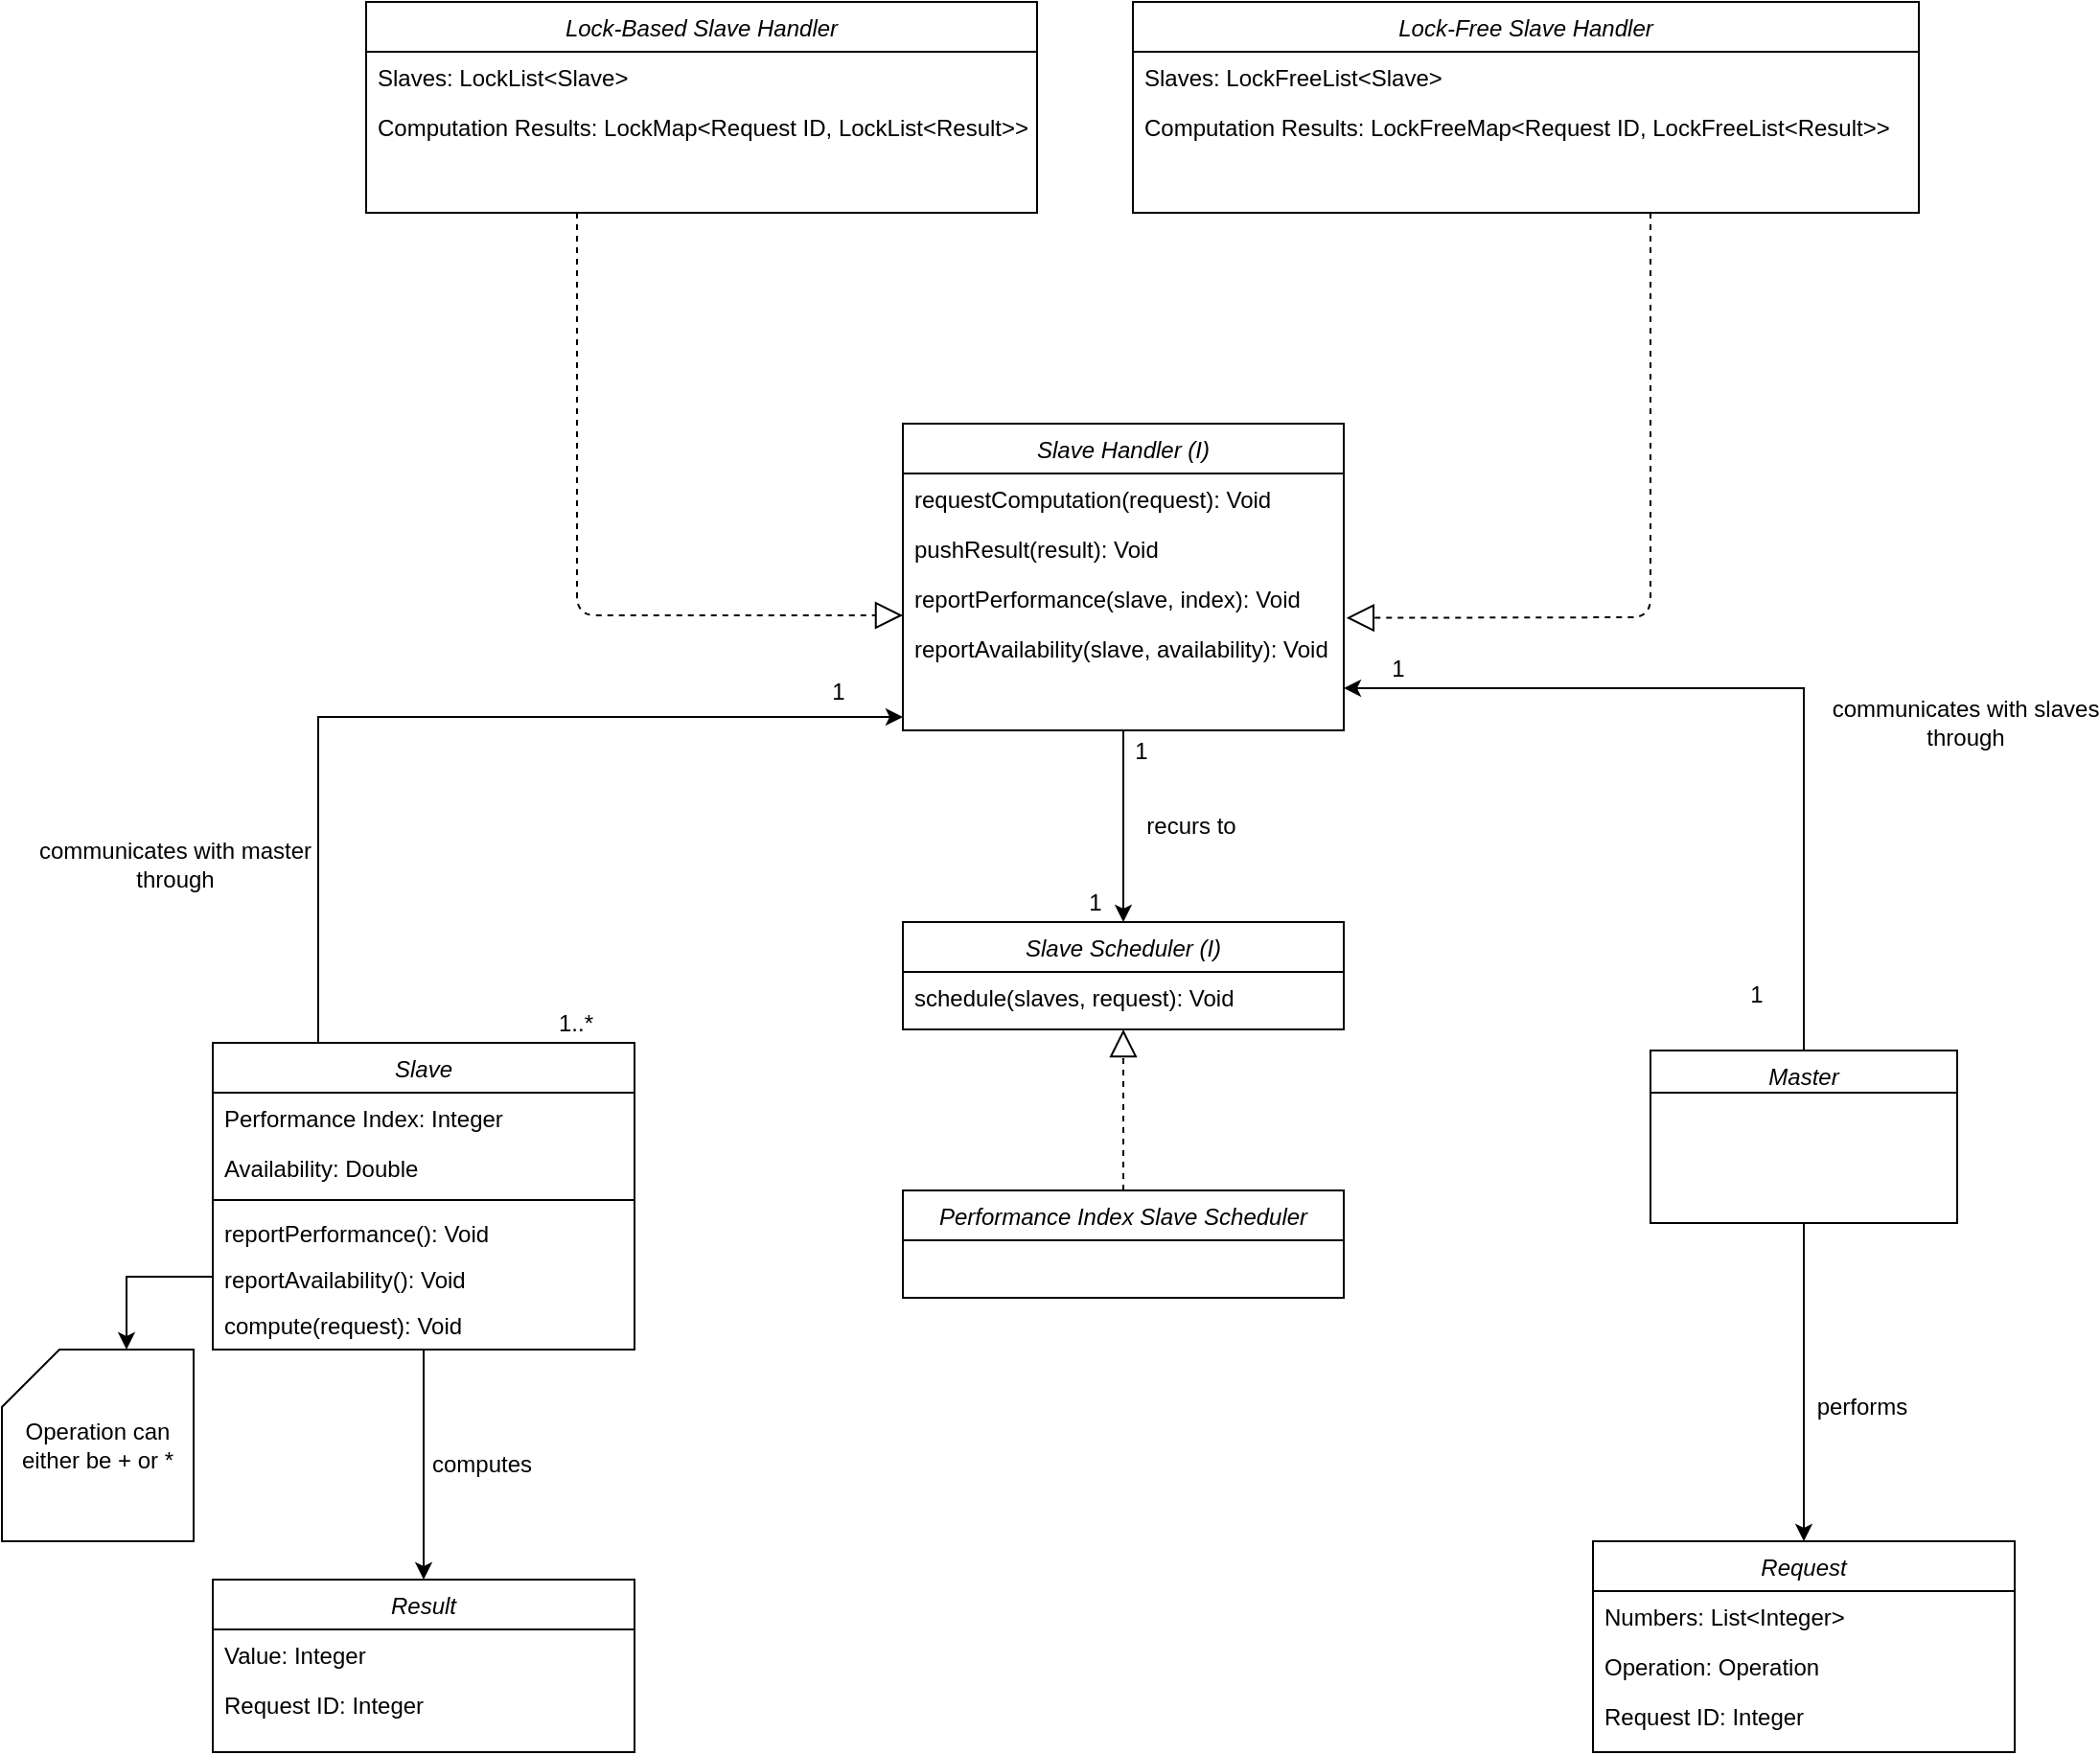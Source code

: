 <mxfile version="12.9.9" type="device"><diagram id="C5RBs43oDa-KdzZeNtuy" name="Page-1"><mxGraphModel dx="2249" dy="1970" grid="1" gridSize="10" guides="1" tooltips="1" connect="1" arrows="0" fold="1" page="1" pageScale="1" pageWidth="827" pageHeight="1169" math="0" shadow="0"><root><mxCell id="WIyWlLk6GJQsqaUBKTNV-0"/><mxCell id="WIyWlLk6GJQsqaUBKTNV-1" parent="WIyWlLk6GJQsqaUBKTNV-0"/><mxCell id="b_1PZi4zp_gCahxDwsNA-39" style="edgeStyle=orthogonalEdgeStyle;rounded=0;orthogonalLoop=1;jettySize=auto;html=1;exitX=0.25;exitY=0;exitDx=0;exitDy=0;" parent="WIyWlLk6GJQsqaUBKTNV-1" source="xIE_45G_muQtHoD5IcoT-0" edge="1"><mxGeometry relative="1" as="geometry"><mxPoint x="290" y="-307" as="targetPoint"/><Array as="points"><mxPoint x="-15" y="-307"/></Array></mxGeometry></mxCell><mxCell id="b_1PZi4zp_gCahxDwsNA-40" value="1" style="text;html=1;align=center;verticalAlign=middle;resizable=0;points=[];" parent="b_1PZi4zp_gCahxDwsNA-39" vertex="1" connectable="0"><mxGeometry x="0.81" y="-2" relative="1" as="geometry"><mxPoint x="11" y="-15" as="offset"/></mxGeometry></mxCell><mxCell id="b_1PZi4zp_gCahxDwsNA-41" value="1..*" style="text;html=1;align=center;verticalAlign=middle;resizable=0;points=[];" parent="b_1PZi4zp_gCahxDwsNA-39" vertex="1" connectable="0"><mxGeometry x="0.316" y="-156" relative="1" as="geometry"><mxPoint x="-8.62" y="4.04" as="offset"/></mxGeometry></mxCell><mxCell id="b_1PZi4zp_gCahxDwsNA-42" value="communicates with master &lt;br&gt;through" style="text;html=1;align=center;verticalAlign=middle;resizable=0;points=[];" parent="b_1PZi4zp_gCahxDwsNA-39" vertex="1" connectable="0"><mxGeometry x="-0.194" y="-1" relative="1" as="geometry"><mxPoint x="-96.82" y="76" as="offset"/></mxGeometry></mxCell><mxCell id="b_1PZi4zp_gCahxDwsNA-35" style="edgeStyle=orthogonalEdgeStyle;rounded=0;orthogonalLoop=1;jettySize=auto;html=1;exitX=0;exitY=0;exitDx=0;exitDy=0;" parent="WIyWlLk6GJQsqaUBKTNV-1" source="xIE_45G_muQtHoD5IcoT-17" edge="1"><mxGeometry relative="1" as="geometry"><mxPoint x="520" y="-322" as="targetPoint"/><Array as="points"><mxPoint x="760" y="-133"/><mxPoint x="760" y="-322"/></Array></mxGeometry></mxCell><mxCell id="b_1PZi4zp_gCahxDwsNA-36" value="communicates with slaves &lt;br&gt;through" style="text;html=1;align=center;verticalAlign=middle;resizable=0;points=[];" parent="b_1PZi4zp_gCahxDwsNA-35" vertex="1" connectable="0"><mxGeometry x="0.118" y="-1" relative="1" as="geometry"><mxPoint x="99" y="18.5" as="offset"/></mxGeometry></mxCell><mxCell id="b_1PZi4zp_gCahxDwsNA-37" value="1" style="text;html=1;align=center;verticalAlign=middle;resizable=0;points=[];" parent="b_1PZi4zp_gCahxDwsNA-35" vertex="1" connectable="0"><mxGeometry x="0.859" y="2" relative="1" as="geometry"><mxPoint x="-8" y="-12" as="offset"/></mxGeometry></mxCell><mxCell id="b_1PZi4zp_gCahxDwsNA-38" value="1" style="text;html=1;align=center;verticalAlign=middle;resizable=0;points=[];" parent="b_1PZi4zp_gCahxDwsNA-35" vertex="1" connectable="0"><mxGeometry x="-0.553" y="19" relative="1" as="geometry"><mxPoint x="-6" y="5" as="offset"/></mxGeometry></mxCell><mxCell id="b_1PZi4zp_gCahxDwsNA-76" style="edgeStyle=orthogonalEdgeStyle;rounded=0;orthogonalLoop=1;jettySize=auto;html=1;exitX=0.5;exitY=1;exitDx=0;exitDy=0;entryX=0.5;entryY=0;entryDx=0;entryDy=0;" parent="WIyWlLk6GJQsqaUBKTNV-1" source="xIE_45G_muQtHoD5IcoT-17" target="b_1PZi4zp_gCahxDwsNA-57" edge="1"><mxGeometry relative="1" as="geometry"/></mxCell><mxCell id="b_1PZi4zp_gCahxDwsNA-77" value="performs" style="text;html=1;align=center;verticalAlign=middle;resizable=0;points=[];" parent="b_1PZi4zp_gCahxDwsNA-76" vertex="1" connectable="0"><mxGeometry x="-0.185" y="-1" relative="1" as="geometry"><mxPoint x="31" y="28.63" as="offset"/></mxGeometry></mxCell><mxCell id="xIE_45G_muQtHoD5IcoT-34" value="Operation can either be + or *" style="shape=card;whiteSpace=wrap;html=1;" parent="WIyWlLk6GJQsqaUBKTNV-1" vertex="1"><mxGeometry x="-180" y="23" width="100" height="100" as="geometry"/></mxCell><mxCell id="b_1PZi4zp_gCahxDwsNA-45" style="edgeStyle=orthogonalEdgeStyle;rounded=0;orthogonalLoop=1;jettySize=auto;html=1;entryX=0;entryY=0;entryDx=65;entryDy=0;entryPerimeter=0;exitX=0;exitY=0.5;exitDx=0;exitDy=0;" parent="WIyWlLk6GJQsqaUBKTNV-1" source="b_1PZi4zp_gCahxDwsNA-44" target="xIE_45G_muQtHoD5IcoT-34" edge="1"><mxGeometry relative="1" as="geometry"><mxPoint x="-20" y="-17" as="sourcePoint"/><mxPoint x="-127" y="-17" as="targetPoint"/></mxGeometry></mxCell><mxCell id="b_1PZi4zp_gCahxDwsNA-74" style="edgeStyle=orthogonalEdgeStyle;rounded=0;orthogonalLoop=1;jettySize=auto;html=1;exitX=0.5;exitY=1;exitDx=0;exitDy=0;entryX=0.5;entryY=0;entryDx=0;entryDy=0;" parent="WIyWlLk6GJQsqaUBKTNV-1" source="xIE_45G_muQtHoD5IcoT-0" target="b_1PZi4zp_gCahxDwsNA-69" edge="1"><mxGeometry relative="1" as="geometry"/></mxCell><mxCell id="b_1PZi4zp_gCahxDwsNA-75" value="computes" style="text;html=1;align=center;verticalAlign=middle;resizable=0;points=[];" parent="b_1PZi4zp_gCahxDwsNA-74" vertex="1" connectable="0"><mxGeometry x="-0.183" relative="1" as="geometry"><mxPoint x="30" y="10.53" as="offset"/></mxGeometry></mxCell><mxCell id="7exBbNxzyn34ybwaJbD--5" style="edgeStyle=orthogonalEdgeStyle;rounded=0;orthogonalLoop=1;jettySize=auto;html=1;exitX=0.5;exitY=1;exitDx=0;exitDy=0;" edge="1" parent="WIyWlLk6GJQsqaUBKTNV-1" source="b_1PZi4zp_gCahxDwsNA-2" target="7exBbNxzyn34ybwaJbD--0"><mxGeometry relative="1" as="geometry"><Array as="points"><mxPoint x="405" y="-220"/><mxPoint x="405" y="-220"/></Array></mxGeometry></mxCell><mxCell id="7exBbNxzyn34ybwaJbD--7" value="recurs to" style="text;html=1;align=center;verticalAlign=middle;resizable=0;points=[];" vertex="1" connectable="0" parent="7exBbNxzyn34ybwaJbD--5"><mxGeometry x="-0.22" y="1" relative="1" as="geometry"><mxPoint x="34" y="11" as="offset"/></mxGeometry></mxCell><mxCell id="7exBbNxzyn34ybwaJbD--8" value="1" style="text;html=1;align=center;verticalAlign=middle;resizable=0;points=[];" vertex="1" connectable="0" parent="7exBbNxzyn34ybwaJbD--5"><mxGeometry x="-0.78" y="-4" relative="1" as="geometry"><mxPoint x="13" as="offset"/></mxGeometry></mxCell><mxCell id="7exBbNxzyn34ybwaJbD--9" value="1" style="text;html=1;align=center;verticalAlign=middle;resizable=0;points=[];" vertex="1" connectable="0" parent="7exBbNxzyn34ybwaJbD--5"><mxGeometry x="0.6" y="-17" relative="1" as="geometry"><mxPoint x="2" y="10" as="offset"/></mxGeometry></mxCell><mxCell id="b_1PZi4zp_gCahxDwsNA-2" value="Slave Handler (I)" style="swimlane;fontStyle=2;align=center;verticalAlign=top;childLayout=stackLayout;horizontal=1;startSize=26;horizontalStack=0;resizeParent=1;resizeLast=0;collapsible=1;marginBottom=0;rounded=0;shadow=0;strokeWidth=1;" parent="WIyWlLk6GJQsqaUBKTNV-1" vertex="1"><mxGeometry x="290" y="-460" width="230" height="160" as="geometry"><mxRectangle x="230" y="140" width="160" height="26" as="alternateBounds"/></mxGeometry></mxCell><mxCell id="b_1PZi4zp_gCahxDwsNA-17" value="requestComputation(request): Void" style="text;align=left;verticalAlign=top;spacingLeft=4;spacingRight=4;overflow=hidden;rotatable=0;points=[[0,0.5],[1,0.5]];portConstraint=eastwest;rounded=0;shadow=0;html=0;" parent="b_1PZi4zp_gCahxDwsNA-2" vertex="1"><mxGeometry y="26" width="230" height="26" as="geometry"/></mxCell><mxCell id="b_1PZi4zp_gCahxDwsNA-7" value="pushResult(result): Void" style="text;align=left;verticalAlign=top;spacingLeft=4;spacingRight=4;overflow=hidden;rotatable=0;points=[[0,0.5],[1,0.5]];portConstraint=eastwest;rounded=0;shadow=0;html=0;" parent="b_1PZi4zp_gCahxDwsNA-2" vertex="1"><mxGeometry y="52" width="230" height="26" as="geometry"/></mxCell><mxCell id="b_1PZi4zp_gCahxDwsNA-11" value="reportPerformance(slave, index): Void" style="text;align=left;verticalAlign=top;spacingLeft=4;spacingRight=4;overflow=hidden;rotatable=0;points=[[0,0.5],[1,0.5]];portConstraint=eastwest;rounded=0;shadow=0;html=0;" parent="b_1PZi4zp_gCahxDwsNA-2" vertex="1"><mxGeometry y="78" width="230" height="26" as="geometry"/></mxCell><mxCell id="b_1PZi4zp_gCahxDwsNA-9" value="reportAvailability(slave, availability): Void" style="text;align=left;verticalAlign=top;spacingLeft=4;spacingRight=4;overflow=hidden;rotatable=0;points=[[0,0.5],[1,0.5]];portConstraint=eastwest;rounded=0;shadow=0;html=0;" parent="b_1PZi4zp_gCahxDwsNA-2" vertex="1"><mxGeometry y="104" width="230" height="26" as="geometry"/></mxCell><mxCell id="b_1PZi4zp_gCahxDwsNA-18" value="Lock-Based Slave Handler" style="swimlane;fontStyle=2;align=center;verticalAlign=top;childLayout=stackLayout;horizontal=1;startSize=26;horizontalStack=0;resizeParent=1;resizeLast=0;collapsible=1;marginBottom=0;rounded=0;shadow=0;strokeWidth=1;" parent="WIyWlLk6GJQsqaUBKTNV-1" vertex="1"><mxGeometry x="10" y="-680" width="350" height="110" as="geometry"><mxRectangle x="230" y="140" width="160" height="26" as="alternateBounds"/></mxGeometry></mxCell><mxCell id="b_1PZi4zp_gCahxDwsNA-53" value="Slaves: LockList&lt;Slave&gt;" style="text;align=left;verticalAlign=top;spacingLeft=4;spacingRight=4;overflow=hidden;rotatable=0;points=[[0,0.5],[1,0.5]];portConstraint=eastwest;" parent="b_1PZi4zp_gCahxDwsNA-18" vertex="1"><mxGeometry y="26" width="350" height="26" as="geometry"/></mxCell><mxCell id="b_1PZi4zp_gCahxDwsNA-54" value="Computation Results: LockMap&lt;Request ID, LockList&lt;Result&gt;&gt;" style="text;align=left;verticalAlign=top;spacingLeft=4;spacingRight=4;overflow=hidden;rotatable=0;points=[[0,0.5],[1,0.5]];portConstraint=eastwest;rounded=0;shadow=0;html=0;" parent="b_1PZi4zp_gCahxDwsNA-18" vertex="1"><mxGeometry y="52" width="350" height="26" as="geometry"/></mxCell><mxCell id="b_1PZi4zp_gCahxDwsNA-33" value="Lock-Free Slave Handler" style="swimlane;fontStyle=2;align=center;verticalAlign=top;childLayout=stackLayout;horizontal=1;startSize=26;horizontalStack=0;resizeParent=1;resizeLast=0;collapsible=1;marginBottom=0;rounded=0;shadow=0;strokeWidth=1;" parent="WIyWlLk6GJQsqaUBKTNV-1" vertex="1"><mxGeometry x="410" y="-680" width="410" height="110" as="geometry"><mxRectangle x="230" y="140" width="160" height="26" as="alternateBounds"/></mxGeometry></mxCell><mxCell id="b_1PZi4zp_gCahxDwsNA-55" value="Slaves: LockFreeList&lt;Slave&gt;" style="text;align=left;verticalAlign=top;spacingLeft=4;spacingRight=4;overflow=hidden;rotatable=0;points=[[0,0.5],[1,0.5]];portConstraint=eastwest;" parent="b_1PZi4zp_gCahxDwsNA-33" vertex="1"><mxGeometry y="26" width="410" height="26" as="geometry"/></mxCell><mxCell id="b_1PZi4zp_gCahxDwsNA-56" value="Computation Results: LockFreeMap&lt;Request ID, LockFreeList&lt;Result&gt;&gt;" style="text;align=left;verticalAlign=top;spacingLeft=4;spacingRight=4;overflow=hidden;rotatable=0;points=[[0,0.5],[1,0.5]];portConstraint=eastwest;rounded=0;shadow=0;html=0;" parent="b_1PZi4zp_gCahxDwsNA-33" vertex="1"><mxGeometry y="52" width="410" height="26" as="geometry"/></mxCell><mxCell id="7exBbNxzyn34ybwaJbD--0" value="Slave Scheduler (I)" style="swimlane;fontStyle=2;align=center;verticalAlign=top;childLayout=stackLayout;horizontal=1;startSize=26;horizontalStack=0;resizeParent=1;resizeLast=0;collapsible=1;marginBottom=0;rounded=0;shadow=0;strokeWidth=1;" vertex="1" parent="WIyWlLk6GJQsqaUBKTNV-1"><mxGeometry x="290" y="-200" width="230" height="56" as="geometry"><mxRectangle x="230" y="140" width="160" height="26" as="alternateBounds"/></mxGeometry></mxCell><mxCell id="7exBbNxzyn34ybwaJbD--1" value="schedule(slaves, request): Void" style="text;align=left;verticalAlign=top;spacingLeft=4;spacingRight=4;overflow=hidden;rotatable=0;points=[[0,0.5],[1,0.5]];portConstraint=eastwest;rounded=0;shadow=0;html=0;" vertex="1" parent="7exBbNxzyn34ybwaJbD--0"><mxGeometry y="26" width="230" height="26" as="geometry"/></mxCell><mxCell id="7exBbNxzyn34ybwaJbD--11" value="Performance Index Slave Scheduler" style="swimlane;fontStyle=2;align=center;verticalAlign=top;childLayout=stackLayout;horizontal=1;startSize=26;horizontalStack=0;resizeParent=1;resizeLast=0;collapsible=1;marginBottom=0;rounded=0;shadow=0;strokeWidth=1;" vertex="1" parent="WIyWlLk6GJQsqaUBKTNV-1"><mxGeometry x="290" y="-60" width="230" height="56" as="geometry"><mxRectangle x="230" y="140" width="160" height="26" as="alternateBounds"/></mxGeometry></mxCell><mxCell id="7exBbNxzyn34ybwaJbD--16" value="" style="endArrow=block;dashed=1;endFill=0;endSize=12;html=1;entryX=0.5;entryY=1;entryDx=0;entryDy=0;exitX=0.5;exitY=0;exitDx=0;exitDy=0;" edge="1" parent="WIyWlLk6GJQsqaUBKTNV-1" source="7exBbNxzyn34ybwaJbD--11" target="7exBbNxzyn34ybwaJbD--0"><mxGeometry width="160" relative="1" as="geometry"><mxPoint x="325" y="-100" as="sourcePoint"/><mxPoint x="485" y="-100" as="targetPoint"/></mxGeometry></mxCell><mxCell id="7exBbNxzyn34ybwaJbD--18" value="" style="endArrow=block;dashed=1;endFill=0;endSize=12;html=1;entryX=1.006;entryY=-0.103;entryDx=0;entryDy=0;entryPerimeter=0;" edge="1" parent="WIyWlLk6GJQsqaUBKTNV-1" target="b_1PZi4zp_gCahxDwsNA-9"><mxGeometry width="160" relative="1" as="geometry"><mxPoint x="680" y="-570" as="sourcePoint"/><mxPoint x="640" y="-360" as="targetPoint"/><Array as="points"><mxPoint x="680" y="-359"/></Array></mxGeometry></mxCell><mxCell id="7exBbNxzyn34ybwaJbD--20" value="" style="endArrow=block;dashed=1;endFill=0;endSize=12;html=1;" edge="1" parent="WIyWlLk6GJQsqaUBKTNV-1"><mxGeometry width="160" relative="1" as="geometry"><mxPoint x="120" y="-570" as="sourcePoint"/><mxPoint x="290" y="-360" as="targetPoint"/><Array as="points"><mxPoint x="120" y="-360"/></Array></mxGeometry></mxCell><mxCell id="xIE_45G_muQtHoD5IcoT-17" value="Master" style="swimlane;fontStyle=2;align=center;verticalAlign=top;childLayout=stackLayout;horizontal=1;startSize=22;horizontalStack=0;resizeParent=1;resizeLast=0;collapsible=1;marginBottom=0;rounded=0;shadow=0;strokeWidth=1;" parent="WIyWlLk6GJQsqaUBKTNV-1" vertex="1"><mxGeometry x="680" y="-133" width="160" height="90" as="geometry"><mxRectangle x="230" y="140" width="160" height="26" as="alternateBounds"/></mxGeometry></mxCell><mxCell id="b_1PZi4zp_gCahxDwsNA-57" value="Request" style="swimlane;fontStyle=2;align=center;verticalAlign=top;childLayout=stackLayout;horizontal=1;startSize=26;horizontalStack=0;resizeParent=1;resizeLast=0;collapsible=1;marginBottom=0;rounded=0;shadow=0;strokeWidth=1;" parent="WIyWlLk6GJQsqaUBKTNV-1" vertex="1"><mxGeometry x="650" y="123" width="220" height="110" as="geometry"><mxRectangle x="160" y="-150" width="160" height="26" as="alternateBounds"/></mxGeometry></mxCell><mxCell id="b_1PZi4zp_gCahxDwsNA-58" value="Numbers: List&lt;Integer&gt;" style="text;align=left;verticalAlign=top;spacingLeft=4;spacingRight=4;overflow=hidden;rotatable=0;points=[[0,0.5],[1,0.5]];portConstraint=eastwest;" parent="b_1PZi4zp_gCahxDwsNA-57" vertex="1"><mxGeometry y="26" width="220" height="26" as="geometry"/></mxCell><mxCell id="b_1PZi4zp_gCahxDwsNA-59" value="Operation: Operation" style="text;align=left;verticalAlign=top;spacingLeft=4;spacingRight=4;overflow=hidden;rotatable=0;points=[[0,0.5],[1,0.5]];portConstraint=eastwest;rounded=0;shadow=0;html=0;" parent="b_1PZi4zp_gCahxDwsNA-57" vertex="1"><mxGeometry y="52" width="220" height="26" as="geometry"/></mxCell><mxCell id="b_1PZi4zp_gCahxDwsNA-67" value="Request ID: Integer" style="text;align=left;verticalAlign=top;spacingLeft=4;spacingRight=4;overflow=hidden;rotatable=0;points=[[0,0.5],[1,0.5]];portConstraint=eastwest;rounded=0;shadow=0;html=0;" parent="b_1PZi4zp_gCahxDwsNA-57" vertex="1"><mxGeometry y="78" width="220" height="26" as="geometry"/></mxCell><mxCell id="xIE_45G_muQtHoD5IcoT-0" value="Slave" style="swimlane;fontStyle=2;align=center;verticalAlign=top;childLayout=stackLayout;horizontal=1;startSize=26;horizontalStack=0;resizeParent=1;resizeLast=0;collapsible=1;marginBottom=0;rounded=0;shadow=0;strokeWidth=1;" parent="WIyWlLk6GJQsqaUBKTNV-1" vertex="1"><mxGeometry x="-70" y="-137" width="220" height="160" as="geometry"><mxRectangle x="160" y="-150" width="160" height="26" as="alternateBounds"/></mxGeometry></mxCell><mxCell id="xIE_45G_muQtHoD5IcoT-1" value="Performance Index: Integer" style="text;align=left;verticalAlign=top;spacingLeft=4;spacingRight=4;overflow=hidden;rotatable=0;points=[[0,0.5],[1,0.5]];portConstraint=eastwest;" parent="xIE_45G_muQtHoD5IcoT-0" vertex="1"><mxGeometry y="26" width="220" height="26" as="geometry"/></mxCell><mxCell id="xIE_45G_muQtHoD5IcoT-2" value="Availability: Double" style="text;align=left;verticalAlign=top;spacingLeft=4;spacingRight=4;overflow=hidden;rotatable=0;points=[[0,0.5],[1,0.5]];portConstraint=eastwest;rounded=0;shadow=0;html=0;" parent="xIE_45G_muQtHoD5IcoT-0" vertex="1"><mxGeometry y="52" width="220" height="26" as="geometry"/></mxCell><mxCell id="xIE_45G_muQtHoD5IcoT-4" value="" style="line;html=1;strokeWidth=1;align=left;verticalAlign=middle;spacingTop=-1;spacingLeft=3;spacingRight=3;rotatable=0;labelPosition=right;points=[];portConstraint=eastwest;" parent="xIE_45G_muQtHoD5IcoT-0" vertex="1"><mxGeometry y="78" width="220" height="8" as="geometry"/></mxCell><mxCell id="b_1PZi4zp_gCahxDwsNA-43" value="reportPerformance(): Void" style="text;align=left;verticalAlign=top;spacingLeft=4;spacingRight=4;overflow=hidden;rotatable=0;points=[[0,0.5],[1,0.5]];portConstraint=eastwest;rounded=0;shadow=0;html=0;" parent="xIE_45G_muQtHoD5IcoT-0" vertex="1"><mxGeometry y="86" width="220" height="24" as="geometry"/></mxCell><mxCell id="b_1PZi4zp_gCahxDwsNA-44" value="reportAvailability(): Void" style="text;align=left;verticalAlign=top;spacingLeft=4;spacingRight=4;overflow=hidden;rotatable=0;points=[[0,0.5],[1,0.5]];portConstraint=eastwest;rounded=0;shadow=0;html=0;" parent="xIE_45G_muQtHoD5IcoT-0" vertex="1"><mxGeometry y="110" width="220" height="24" as="geometry"/></mxCell><mxCell id="b_1PZi4zp_gCahxDwsNA-52" value="compute(request): Void" style="text;align=left;verticalAlign=top;spacingLeft=4;spacingRight=4;overflow=hidden;rotatable=0;points=[[0,0.5],[1,0.5]];portConstraint=eastwest;rounded=0;shadow=0;html=0;" parent="xIE_45G_muQtHoD5IcoT-0" vertex="1"><mxGeometry y="134" width="220" height="24" as="geometry"/></mxCell><mxCell id="b_1PZi4zp_gCahxDwsNA-69" value="Result" style="swimlane;fontStyle=2;align=center;verticalAlign=top;childLayout=stackLayout;horizontal=1;startSize=26;horizontalStack=0;resizeParent=1;resizeLast=0;collapsible=1;marginBottom=0;rounded=0;shadow=0;strokeWidth=1;" parent="WIyWlLk6GJQsqaUBKTNV-1" vertex="1"><mxGeometry x="-70" y="143" width="220" height="90" as="geometry"><mxRectangle x="160" y="-150" width="160" height="26" as="alternateBounds"/></mxGeometry></mxCell><mxCell id="b_1PZi4zp_gCahxDwsNA-70" value="Value: Integer" style="text;align=left;verticalAlign=top;spacingLeft=4;spacingRight=4;overflow=hidden;rotatable=0;points=[[0,0.5],[1,0.5]];portConstraint=eastwest;" parent="b_1PZi4zp_gCahxDwsNA-69" vertex="1"><mxGeometry y="26" width="220" height="26" as="geometry"/></mxCell><mxCell id="b_1PZi4zp_gCahxDwsNA-72" value="Request ID: Integer" style="text;align=left;verticalAlign=top;spacingLeft=4;spacingRight=4;overflow=hidden;rotatable=0;points=[[0,0.5],[1,0.5]];portConstraint=eastwest;rounded=0;shadow=0;html=0;" parent="b_1PZi4zp_gCahxDwsNA-69" vertex="1"><mxGeometry y="52" width="220" height="26" as="geometry"/></mxCell></root></mxGraphModel></diagram></mxfile>